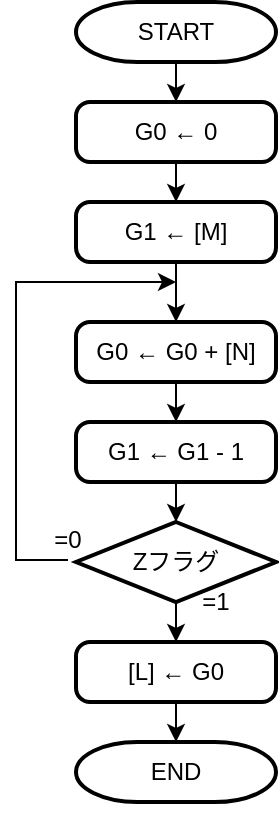 <mxfile version="13.7.9" type="device"><diagram id="C5RBs43oDa-KdzZeNtuy" name="Page-1"><mxGraphModel dx="1106" dy="804" grid="1" gridSize="10" guides="1" tooltips="1" connect="1" arrows="1" fold="1" page="1" pageScale="1" pageWidth="827" pageHeight="1169" math="0" shadow="0"><root><mxCell id="WIyWlLk6GJQsqaUBKTNV-0"/><mxCell id="WIyWlLk6GJQsqaUBKTNV-1" parent="WIyWlLk6GJQsqaUBKTNV-0"/><mxCell id="6gle8ZuRaA0maxHPwBTV-3" style="edgeStyle=orthogonalEdgeStyle;rounded=0;orthogonalLoop=1;jettySize=auto;html=1;exitX=0.5;exitY=1;exitDx=0;exitDy=0;exitPerimeter=0;entryX=0.5;entryY=0;entryDx=0;entryDy=0;" parent="WIyWlLk6GJQsqaUBKTNV-1" source="6gle8ZuRaA0maxHPwBTV-1" target="6gle8ZuRaA0maxHPwBTV-2" edge="1"><mxGeometry relative="1" as="geometry"/></mxCell><mxCell id="6gle8ZuRaA0maxHPwBTV-1" value="START" style="strokeWidth=2;html=1;shape=mxgraph.flowchart.terminator;whiteSpace=wrap;" parent="WIyWlLk6GJQsqaUBKTNV-1" vertex="1"><mxGeometry x="230" y="90" width="100" height="30" as="geometry"/></mxCell><mxCell id="6gle8ZuRaA0maxHPwBTV-5" style="edgeStyle=orthogonalEdgeStyle;rounded=0;orthogonalLoop=1;jettySize=auto;html=1;exitX=0.5;exitY=1;exitDx=0;exitDy=0;entryX=0.5;entryY=0;entryDx=0;entryDy=0;" parent="WIyWlLk6GJQsqaUBKTNV-1" source="6gle8ZuRaA0maxHPwBTV-2" target="6gle8ZuRaA0maxHPwBTV-4" edge="1"><mxGeometry relative="1" as="geometry"/></mxCell><mxCell id="6gle8ZuRaA0maxHPwBTV-2" value="G0 ← 0" style="rounded=1;whiteSpace=wrap;html=1;absoluteArcSize=1;arcSize=14;strokeWidth=2;" parent="WIyWlLk6GJQsqaUBKTNV-1" vertex="1"><mxGeometry x="230" y="140" width="100" height="30" as="geometry"/></mxCell><mxCell id="qG6nD1Wzd7ZHYYJSqg39-0" style="edgeStyle=orthogonalEdgeStyle;rounded=0;orthogonalLoop=1;jettySize=auto;html=1;exitX=0.5;exitY=1;exitDx=0;exitDy=0;entryX=0.5;entryY=0;entryDx=0;entryDy=0;" edge="1" parent="WIyWlLk6GJQsqaUBKTNV-1" source="6gle8ZuRaA0maxHPwBTV-4" target="MO0p9JjTxH3Wjh8VY_W5-0"><mxGeometry relative="1" as="geometry"/></mxCell><mxCell id="6gle8ZuRaA0maxHPwBTV-4" value="G1 ← [M]" style="rounded=1;whiteSpace=wrap;html=1;absoluteArcSize=1;arcSize=14;strokeWidth=2;" parent="WIyWlLk6GJQsqaUBKTNV-1" vertex="1"><mxGeometry x="230" y="190" width="100" height="30" as="geometry"/></mxCell><mxCell id="qG6nD1Wzd7ZHYYJSqg39-4" style="edgeStyle=orthogonalEdgeStyle;rounded=0;orthogonalLoop=1;jettySize=auto;html=1;exitX=0.5;exitY=1;exitDx=0;exitDy=0;exitPerimeter=0;entryX=0.5;entryY=0;entryDx=0;entryDy=0;" edge="1" parent="WIyWlLk6GJQsqaUBKTNV-1" source="6gle8ZuRaA0maxHPwBTV-6" target="6gle8ZuRaA0maxHPwBTV-11"><mxGeometry relative="1" as="geometry"/></mxCell><mxCell id="6gle8ZuRaA0maxHPwBTV-6" value="Zフラグ" style="strokeWidth=2;html=1;shape=mxgraph.flowchart.decision;whiteSpace=wrap;" parent="WIyWlLk6GJQsqaUBKTNV-1" vertex="1"><mxGeometry x="230" y="350" width="100" height="40" as="geometry"/></mxCell><mxCell id="6gle8ZuRaA0maxHPwBTV-7" value="=1" style="text;html=1;strokeColor=none;fillColor=none;align=center;verticalAlign=middle;whiteSpace=wrap;rounded=0;" parent="WIyWlLk6GJQsqaUBKTNV-1" vertex="1"><mxGeometry x="280" y="380" width="40" height="20" as="geometry"/></mxCell><mxCell id="qG6nD1Wzd7ZHYYJSqg39-5" style="edgeStyle=orthogonalEdgeStyle;rounded=0;orthogonalLoop=1;jettySize=auto;html=1;exitX=0.5;exitY=1;exitDx=0;exitDy=0;" edge="1" parent="WIyWlLk6GJQsqaUBKTNV-1" source="6gle8ZuRaA0maxHPwBTV-8"><mxGeometry relative="1" as="geometry"><mxPoint x="280" y="230" as="targetPoint"/><Array as="points"><mxPoint x="200" y="369"/><mxPoint x="200" y="230"/></Array></mxGeometry></mxCell><mxCell id="6gle8ZuRaA0maxHPwBTV-8" value="=0" style="text;html=1;strokeColor=none;fillColor=none;align=center;verticalAlign=middle;whiteSpace=wrap;rounded=0;" parent="WIyWlLk6GJQsqaUBKTNV-1" vertex="1"><mxGeometry x="206" y="349" width="40" height="20" as="geometry"/></mxCell><mxCell id="qG6nD1Wzd7ZHYYJSqg39-2" style="edgeStyle=orthogonalEdgeStyle;rounded=0;orthogonalLoop=1;jettySize=auto;html=1;exitX=0.5;exitY=1;exitDx=0;exitDy=0;entryX=0.5;entryY=0;entryDx=0;entryDy=0;entryPerimeter=0;" edge="1" parent="WIyWlLk6GJQsqaUBKTNV-1" source="6gle8ZuRaA0maxHPwBTV-10" target="6gle8ZuRaA0maxHPwBTV-6"><mxGeometry relative="1" as="geometry"/></mxCell><mxCell id="6gle8ZuRaA0maxHPwBTV-10" value="G1 ← G1 - 1" style="rounded=1;whiteSpace=wrap;html=1;absoluteArcSize=1;arcSize=14;strokeWidth=2;" parent="WIyWlLk6GJQsqaUBKTNV-1" vertex="1"><mxGeometry x="230" y="300" width="100" height="30" as="geometry"/></mxCell><mxCell id="6gle8ZuRaA0maxHPwBTV-18" style="edgeStyle=orthogonalEdgeStyle;rounded=0;orthogonalLoop=1;jettySize=auto;html=1;exitX=0.5;exitY=1;exitDx=0;exitDy=0;entryX=0.5;entryY=0;entryDx=0;entryDy=0;entryPerimeter=0;" parent="WIyWlLk6GJQsqaUBKTNV-1" source="6gle8ZuRaA0maxHPwBTV-11" target="6gle8ZuRaA0maxHPwBTV-16" edge="1"><mxGeometry relative="1" as="geometry"/></mxCell><mxCell id="6gle8ZuRaA0maxHPwBTV-11" value="[L] ← G0" style="rounded=1;whiteSpace=wrap;html=1;absoluteArcSize=1;arcSize=14;strokeWidth=2;" parent="WIyWlLk6GJQsqaUBKTNV-1" vertex="1"><mxGeometry x="230" y="410" width="100" height="30" as="geometry"/></mxCell><mxCell id="6gle8ZuRaA0maxHPwBTV-16" value="END" style="strokeWidth=2;html=1;shape=mxgraph.flowchart.terminator;whiteSpace=wrap;" parent="WIyWlLk6GJQsqaUBKTNV-1" vertex="1"><mxGeometry x="230" y="460" width="100" height="30" as="geometry"/></mxCell><mxCell id="6gle8ZuRaA0maxHPwBTV-17" style="edgeStyle=orthogonalEdgeStyle;rounded=0;orthogonalLoop=1;jettySize=auto;html=1;exitX=0.5;exitY=1;exitDx=0;exitDy=0;exitPerimeter=0;" parent="WIyWlLk6GJQsqaUBKTNV-1" source="6gle8ZuRaA0maxHPwBTV-16" target="6gle8ZuRaA0maxHPwBTV-16" edge="1"><mxGeometry relative="1" as="geometry"/></mxCell><mxCell id="qG6nD1Wzd7ZHYYJSqg39-1" style="edgeStyle=orthogonalEdgeStyle;rounded=0;orthogonalLoop=1;jettySize=auto;html=1;exitX=0.5;exitY=1;exitDx=0;exitDy=0;entryX=0.5;entryY=0;entryDx=0;entryDy=0;" edge="1" parent="WIyWlLk6GJQsqaUBKTNV-1" source="MO0p9JjTxH3Wjh8VY_W5-0" target="6gle8ZuRaA0maxHPwBTV-10"><mxGeometry relative="1" as="geometry"/></mxCell><mxCell id="MO0p9JjTxH3Wjh8VY_W5-0" value="G0 ← G0 + [N]" style="rounded=1;whiteSpace=wrap;html=1;absoluteArcSize=1;arcSize=14;strokeWidth=2;" parent="WIyWlLk6GJQsqaUBKTNV-1" vertex="1"><mxGeometry x="230" y="250" width="100" height="30" as="geometry"/></mxCell></root></mxGraphModel></diagram></mxfile>